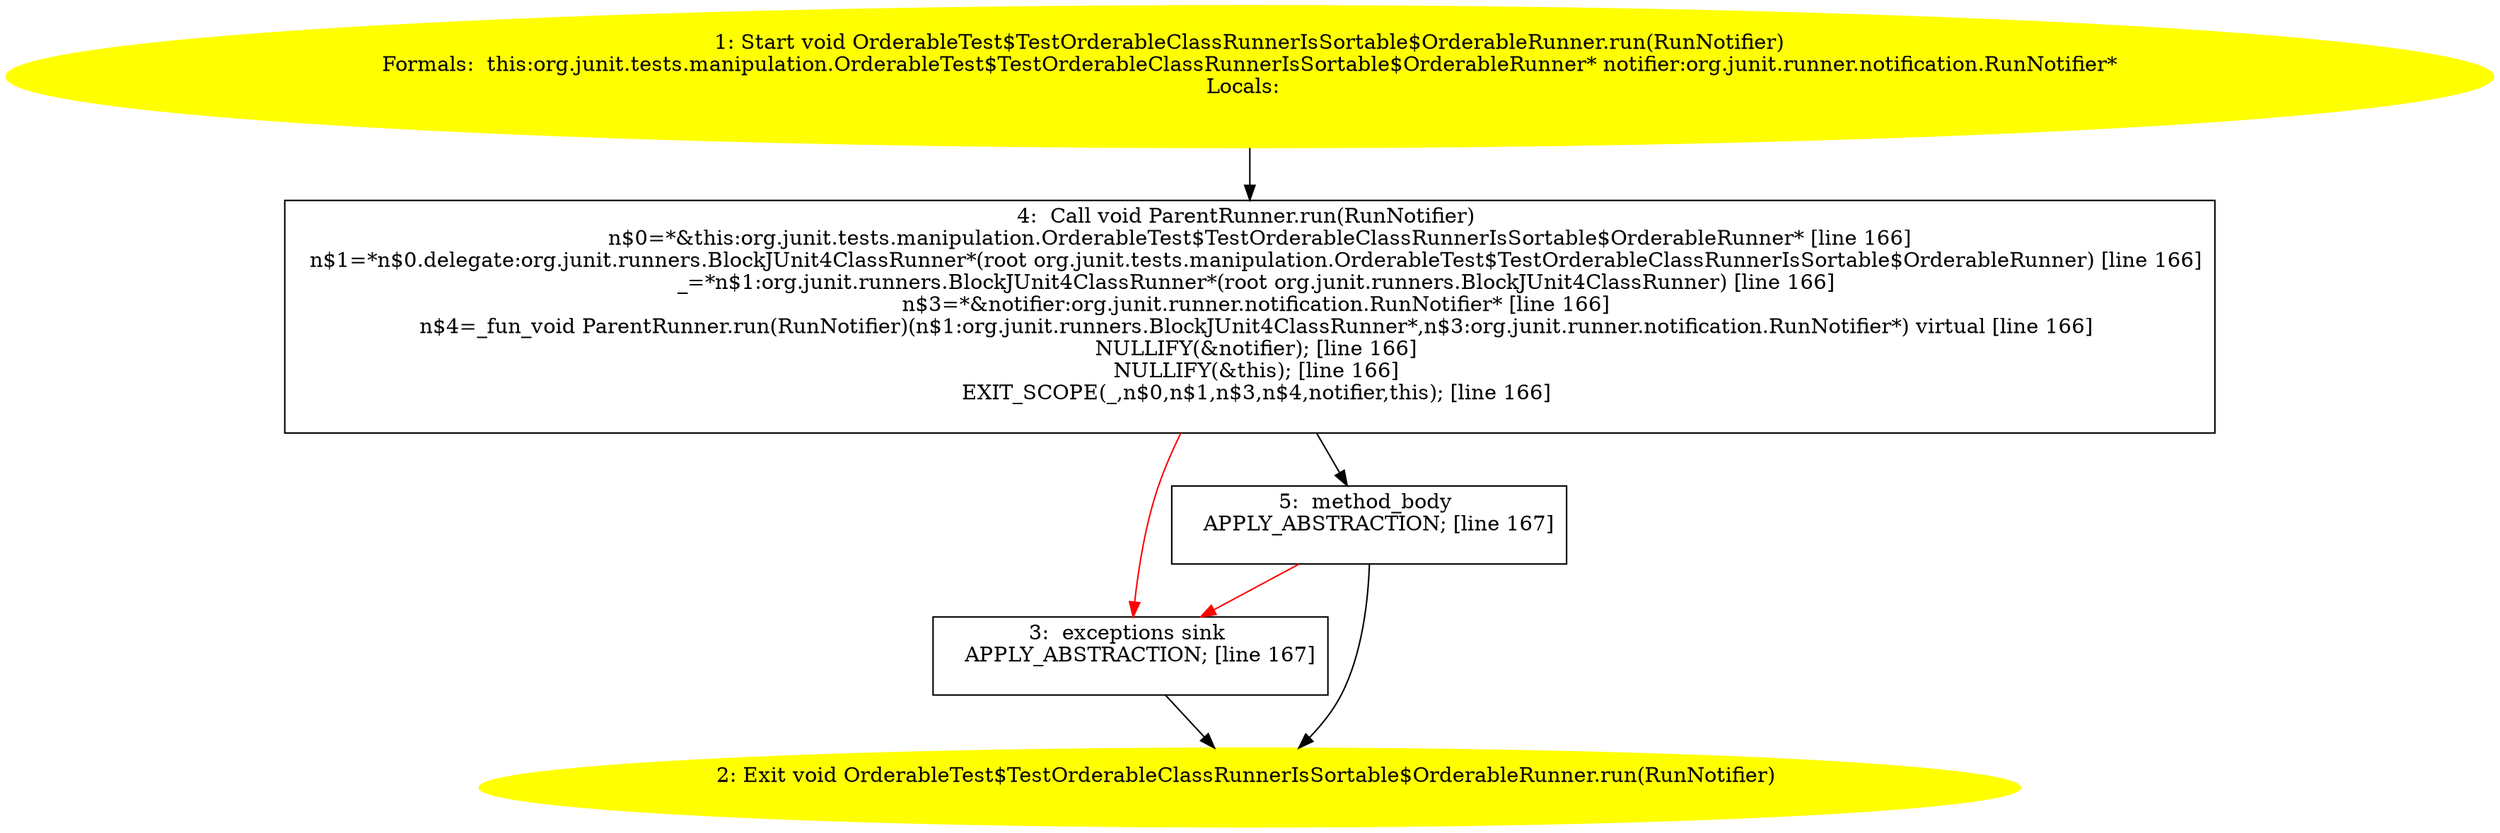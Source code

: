 /* @generated */
digraph cfg {
"org.junit.tests.manipulation.OrderableTest$TestOrderableClassRunnerIsSortable$OrderableRunner.run(or.d06aed7b35d3e3367156ea63ba708e7b_1" [label="1: Start void OrderableTest$TestOrderableClassRunnerIsSortable$OrderableRunner.run(RunNotifier)\nFormals:  this:org.junit.tests.manipulation.OrderableTest$TestOrderableClassRunnerIsSortable$OrderableRunner* notifier:org.junit.runner.notification.RunNotifier*\nLocals:  \n  " color=yellow style=filled]
	

	 "org.junit.tests.manipulation.OrderableTest$TestOrderableClassRunnerIsSortable$OrderableRunner.run(or.d06aed7b35d3e3367156ea63ba708e7b_1" -> "org.junit.tests.manipulation.OrderableTest$TestOrderableClassRunnerIsSortable$OrderableRunner.run(or.d06aed7b35d3e3367156ea63ba708e7b_4" ;
"org.junit.tests.manipulation.OrderableTest$TestOrderableClassRunnerIsSortable$OrderableRunner.run(or.d06aed7b35d3e3367156ea63ba708e7b_2" [label="2: Exit void OrderableTest$TestOrderableClassRunnerIsSortable$OrderableRunner.run(RunNotifier) \n  " color=yellow style=filled]
	

"org.junit.tests.manipulation.OrderableTest$TestOrderableClassRunnerIsSortable$OrderableRunner.run(or.d06aed7b35d3e3367156ea63ba708e7b_3" [label="3:  exceptions sink \n   APPLY_ABSTRACTION; [line 167]\n " shape="box"]
	

	 "org.junit.tests.manipulation.OrderableTest$TestOrderableClassRunnerIsSortable$OrderableRunner.run(or.d06aed7b35d3e3367156ea63ba708e7b_3" -> "org.junit.tests.manipulation.OrderableTest$TestOrderableClassRunnerIsSortable$OrderableRunner.run(or.d06aed7b35d3e3367156ea63ba708e7b_2" ;
"org.junit.tests.manipulation.OrderableTest$TestOrderableClassRunnerIsSortable$OrderableRunner.run(or.d06aed7b35d3e3367156ea63ba708e7b_4" [label="4:  Call void ParentRunner.run(RunNotifier) \n   n$0=*&this:org.junit.tests.manipulation.OrderableTest$TestOrderableClassRunnerIsSortable$OrderableRunner* [line 166]\n  n$1=*n$0.delegate:org.junit.runners.BlockJUnit4ClassRunner*(root org.junit.tests.manipulation.OrderableTest$TestOrderableClassRunnerIsSortable$OrderableRunner) [line 166]\n  _=*n$1:org.junit.runners.BlockJUnit4ClassRunner*(root org.junit.runners.BlockJUnit4ClassRunner) [line 166]\n  n$3=*&notifier:org.junit.runner.notification.RunNotifier* [line 166]\n  n$4=_fun_void ParentRunner.run(RunNotifier)(n$1:org.junit.runners.BlockJUnit4ClassRunner*,n$3:org.junit.runner.notification.RunNotifier*) virtual [line 166]\n  NULLIFY(&notifier); [line 166]\n  NULLIFY(&this); [line 166]\n  EXIT_SCOPE(_,n$0,n$1,n$3,n$4,notifier,this); [line 166]\n " shape="box"]
	

	 "org.junit.tests.manipulation.OrderableTest$TestOrderableClassRunnerIsSortable$OrderableRunner.run(or.d06aed7b35d3e3367156ea63ba708e7b_4" -> "org.junit.tests.manipulation.OrderableTest$TestOrderableClassRunnerIsSortable$OrderableRunner.run(or.d06aed7b35d3e3367156ea63ba708e7b_5" ;
	 "org.junit.tests.manipulation.OrderableTest$TestOrderableClassRunnerIsSortable$OrderableRunner.run(or.d06aed7b35d3e3367156ea63ba708e7b_4" -> "org.junit.tests.manipulation.OrderableTest$TestOrderableClassRunnerIsSortable$OrderableRunner.run(or.d06aed7b35d3e3367156ea63ba708e7b_3" [color="red" ];
"org.junit.tests.manipulation.OrderableTest$TestOrderableClassRunnerIsSortable$OrderableRunner.run(or.d06aed7b35d3e3367156ea63ba708e7b_5" [label="5:  method_body \n   APPLY_ABSTRACTION; [line 167]\n " shape="box"]
	

	 "org.junit.tests.manipulation.OrderableTest$TestOrderableClassRunnerIsSortable$OrderableRunner.run(or.d06aed7b35d3e3367156ea63ba708e7b_5" -> "org.junit.tests.manipulation.OrderableTest$TestOrderableClassRunnerIsSortable$OrderableRunner.run(or.d06aed7b35d3e3367156ea63ba708e7b_2" ;
	 "org.junit.tests.manipulation.OrderableTest$TestOrderableClassRunnerIsSortable$OrderableRunner.run(or.d06aed7b35d3e3367156ea63ba708e7b_5" -> "org.junit.tests.manipulation.OrderableTest$TestOrderableClassRunnerIsSortable$OrderableRunner.run(or.d06aed7b35d3e3367156ea63ba708e7b_3" [color="red" ];
}
